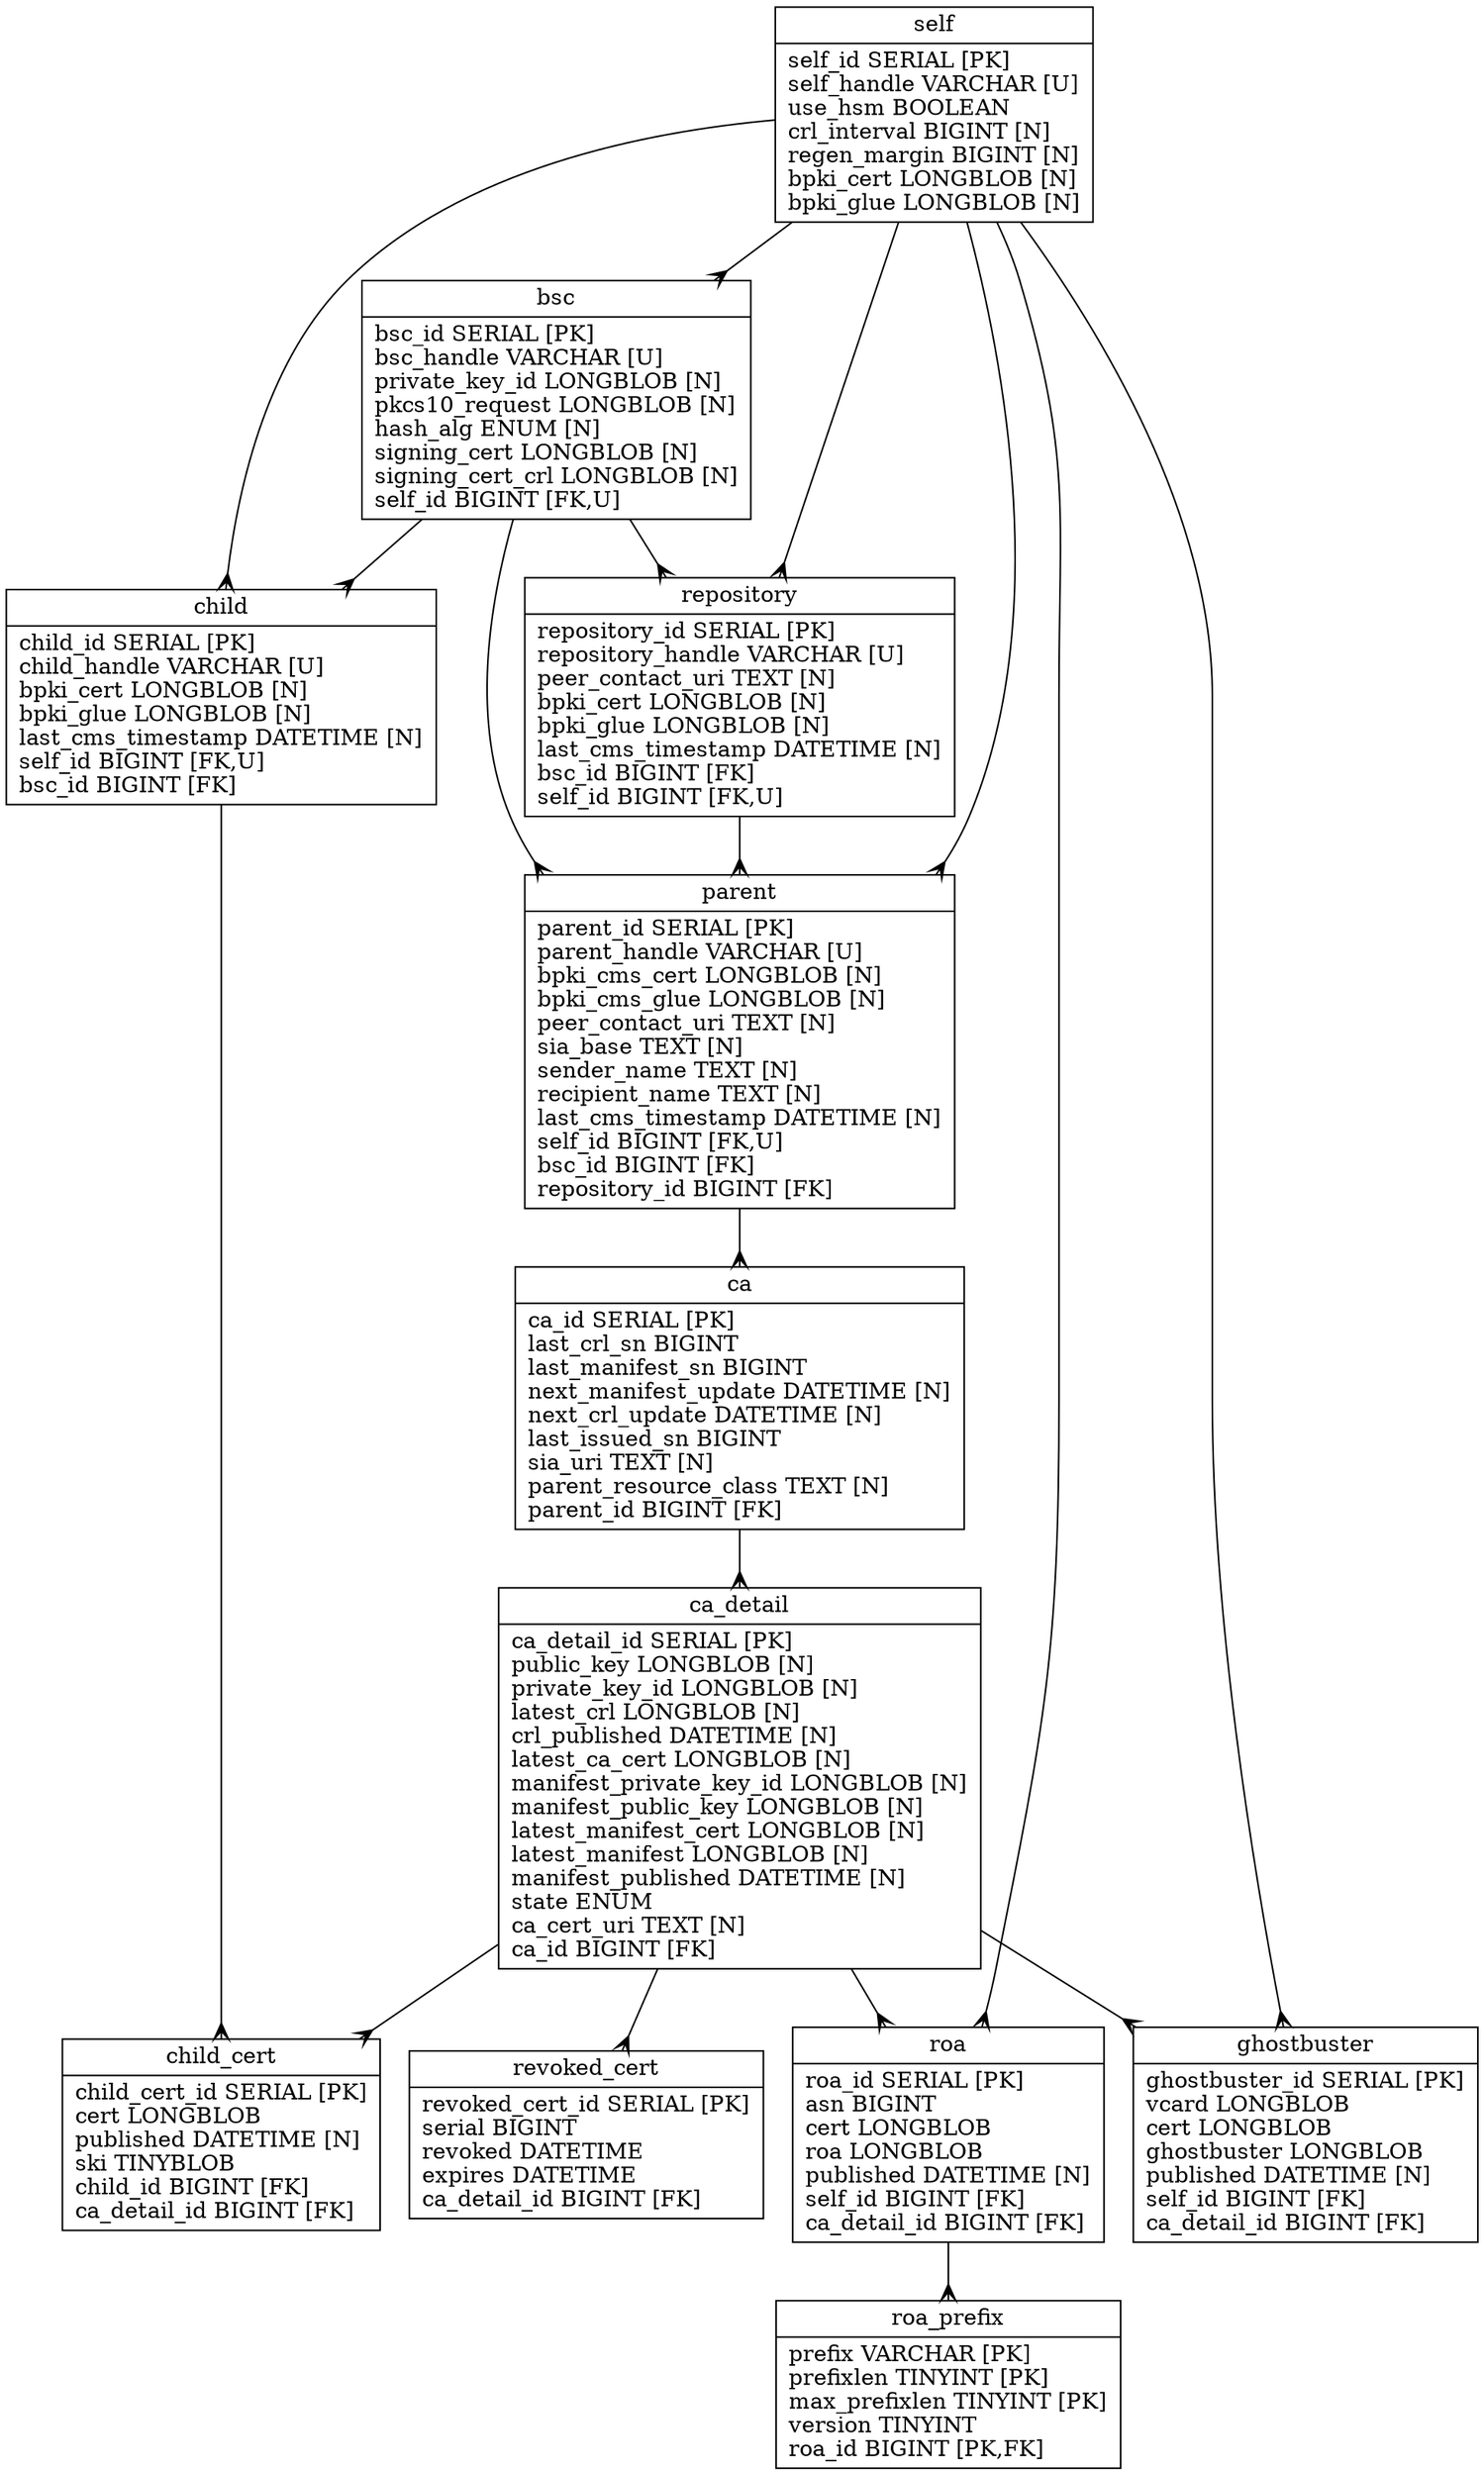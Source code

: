 // Automatically generated from rpkid.sql

digraph test {
	edge [arrowtail=none, arrowhead=crow];
	graph [ratio=fill, overlap=false];
	node [label="\N", fillcolor=white, shape=record, style=filled];
	node1 [label="{self\n|self_id\ SERIAL\ [PK]\lself_handle\ VARCHAR\ [U]\luse_hsm\ BOOLEAN\lcrl_interval\ BIGINT\ [N]\lregen_margin\ BIGINT\ [N]\lbpki_cert\ LONGBLOB\ [N]\lbpki_glue\ LONGBLOB\ [N]\l}"];
	node2 [label="{bsc\n|bsc_id\ SERIAL\ [PK]\lbsc_handle\ VARCHAR\ [U]\lprivate_key_id\ LONGBLOB\ [N]\lpkcs10_request\ LONGBLOB\ [N]\lhash_alg\ ENUM\ [N]\lsigning_cert\ LONGBLOB\ [N]\lsigning_cert_crl\ LONGBLOB\ [N]\lself_id\ BIGINT\ [FK,U]\l}"];
	node3 [label="{repository\n|repository_id\ SERIAL\ [PK]\lrepository_handle\ VARCHAR\ [U]\lpeer_contact_uri\ TEXT\ [N]\lbpki_cert\ LONGBLOB\ [N]\lbpki_glue\ LONGBLOB\ [N]\llast_cms_timestamp\ DATETIME\ [N]\lbsc_id\ BIGINT\ [FK]\lself_id\ BIGINT\ [FK,U]\l}"];
	node4 [label="{parent\n|parent_id\ SERIAL\ [PK]\lparent_handle\ VARCHAR\ [U]\lbpki_cms_cert\ LONGBLOB\ [N]\lbpki_cms_glue\ LONGBLOB\ [N]\lpeer_contact_uri\ TEXT\ [N]\lsia_base\ TEXT\ [N]\lsender_name\ TEXT\ [N]\lrecipient_name\ TEXT\ [N]\llast_cms_timestamp\ DATETIME\ [N]\lself_id\ BIGINT\ [FK,U]\lbsc_id\ BIGINT\ [FK]\lrepository_id\ BIGINT\ [FK]\l}"];
	node5 [label="{ca\n|ca_id\ SERIAL\ [PK]\llast_crl_sn\ BIGINT\llast_manifest_sn\ BIGINT\lnext_manifest_update\ DATETIME\ [N]\lnext_crl_update\ DATETIME\ [N]\llast_issued_sn\ BIGINT\lsia_uri\ TEXT\ [N]\lparent_resource_class\ TEXT\ [N]\lparent_id\ BIGINT\ [FK]\l}"];
	node6 [label="{ca_detail\n|ca_detail_id\ SERIAL\ [PK]\lpublic_key\ LONGBLOB\ [N]\lprivate_key_id\ LONGBLOB\ [N]\llatest_crl\ LONGBLOB\ [N]\lcrl_published\ DATETIME\ [N]\llatest_ca_cert\ LONGBLOB\ [N]\lmanifest_private_key_id\ LONGBLOB\ [N]\lmanifest_public_key\ LONGBLOB\ [N]\llatest_manifest_cert\ LONGBLOB\ [N]\llatest_manifest\ LONGBLOB\ [N]\lmanifest_published\ DATETIME\ [N]\lstate\ ENUM\lca_cert_uri\ TEXT\ [N]\lca_id\ BIGINT\ [FK]\l}"];
	node7 [label="{child\n|child_id\ SERIAL\ [PK]\lchild_handle\ VARCHAR\ [U]\lbpki_cert\ LONGBLOB\ [N]\lbpki_glue\ LONGBLOB\ [N]\llast_cms_timestamp\ DATETIME\ [N]\lself_id\ BIGINT\ [FK,U]\lbsc_id\ BIGINT\ [FK]\l}"];
	node8 [label="{child_cert\n|child_cert_id\ SERIAL\ [PK]\lcert\ LONGBLOB\lpublished\ DATETIME\ [N]\lski\ TINYBLOB\lchild_id\ BIGINT\ [FK]\lca_detail_id\ BIGINT\ [FK]\l}"];
	node9 [label="{revoked_cert\n|revoked_cert_id\ SERIAL\ [PK]\lserial\ BIGINT\lrevoked\ DATETIME\lexpires\ DATETIME\lca_detail_id\ BIGINT\ [FK]\l}"];
	node10 [label="{roa\n|roa_id\ SERIAL\ [PK]\lasn\ BIGINT\lcert\ LONGBLOB\lroa\ LONGBLOB\lpublished\ DATETIME\ [N]\lself_id\ BIGINT\ [FK]\lca_detail_id\ BIGINT\ [FK]\l}"];
	node11 [label="{roa_prefix\n|prefix\ VARCHAR\ [PK]\lprefixlen\ TINYINT\ [PK]\lmax_prefixlen\ TINYINT\ [PK]\lversion\ TINYINT\lroa_id\ BIGINT\ [PK,FK]\l}"];
	node12 [label="{ghostbuster\n|ghostbuster_id\ SERIAL\ [PK]\lvcard\ LONGBLOB\lcert\ LONGBLOB\lghostbuster\ LONGBLOB\lpublished\ DATETIME\ [N]\lself_id\ BIGINT\ [FK]\lca_detail_id\ BIGINT\ [FK]\l}"];
	node2 -> node7 [arrowtail=none, arrowhead=crow];
	node2 -> node4 [arrowtail=none, arrowhead=crow];
	node2 -> node3 [arrowtail=none, arrowhead=crow];
	node5 -> node6 [arrowtail=none, arrowhead=crow];
	node6 -> node8 [arrowtail=none, arrowhead=crow];
	node6 -> node12 [arrowtail=none, arrowhead=crow];
	node6 -> node9 [arrowtail=none, arrowhead=crow];
	node6 -> node10 [arrowtail=none, arrowhead=crow];
	node7 -> node8 [arrowtail=none, arrowhead=crow];
	node4 -> node5 [arrowtail=none, arrowhead=crow];
	node3 -> node4 [arrowtail=none, arrowhead=crow];
	node10 -> node11 [arrowtail=none, arrowhead=crow];
	node1 -> node2 [arrowtail=none, arrowhead=crow];
	node1 -> node7 [arrowtail=none, arrowhead=crow];
	node1 -> node12 [arrowtail=none, arrowhead=crow];
	node1 -> node4 [arrowtail=none, arrowhead=crow];
	node1 -> node3 [arrowtail=none, arrowhead=crow];
	node1 -> node10 [arrowtail=none, arrowhead=crow];
}
